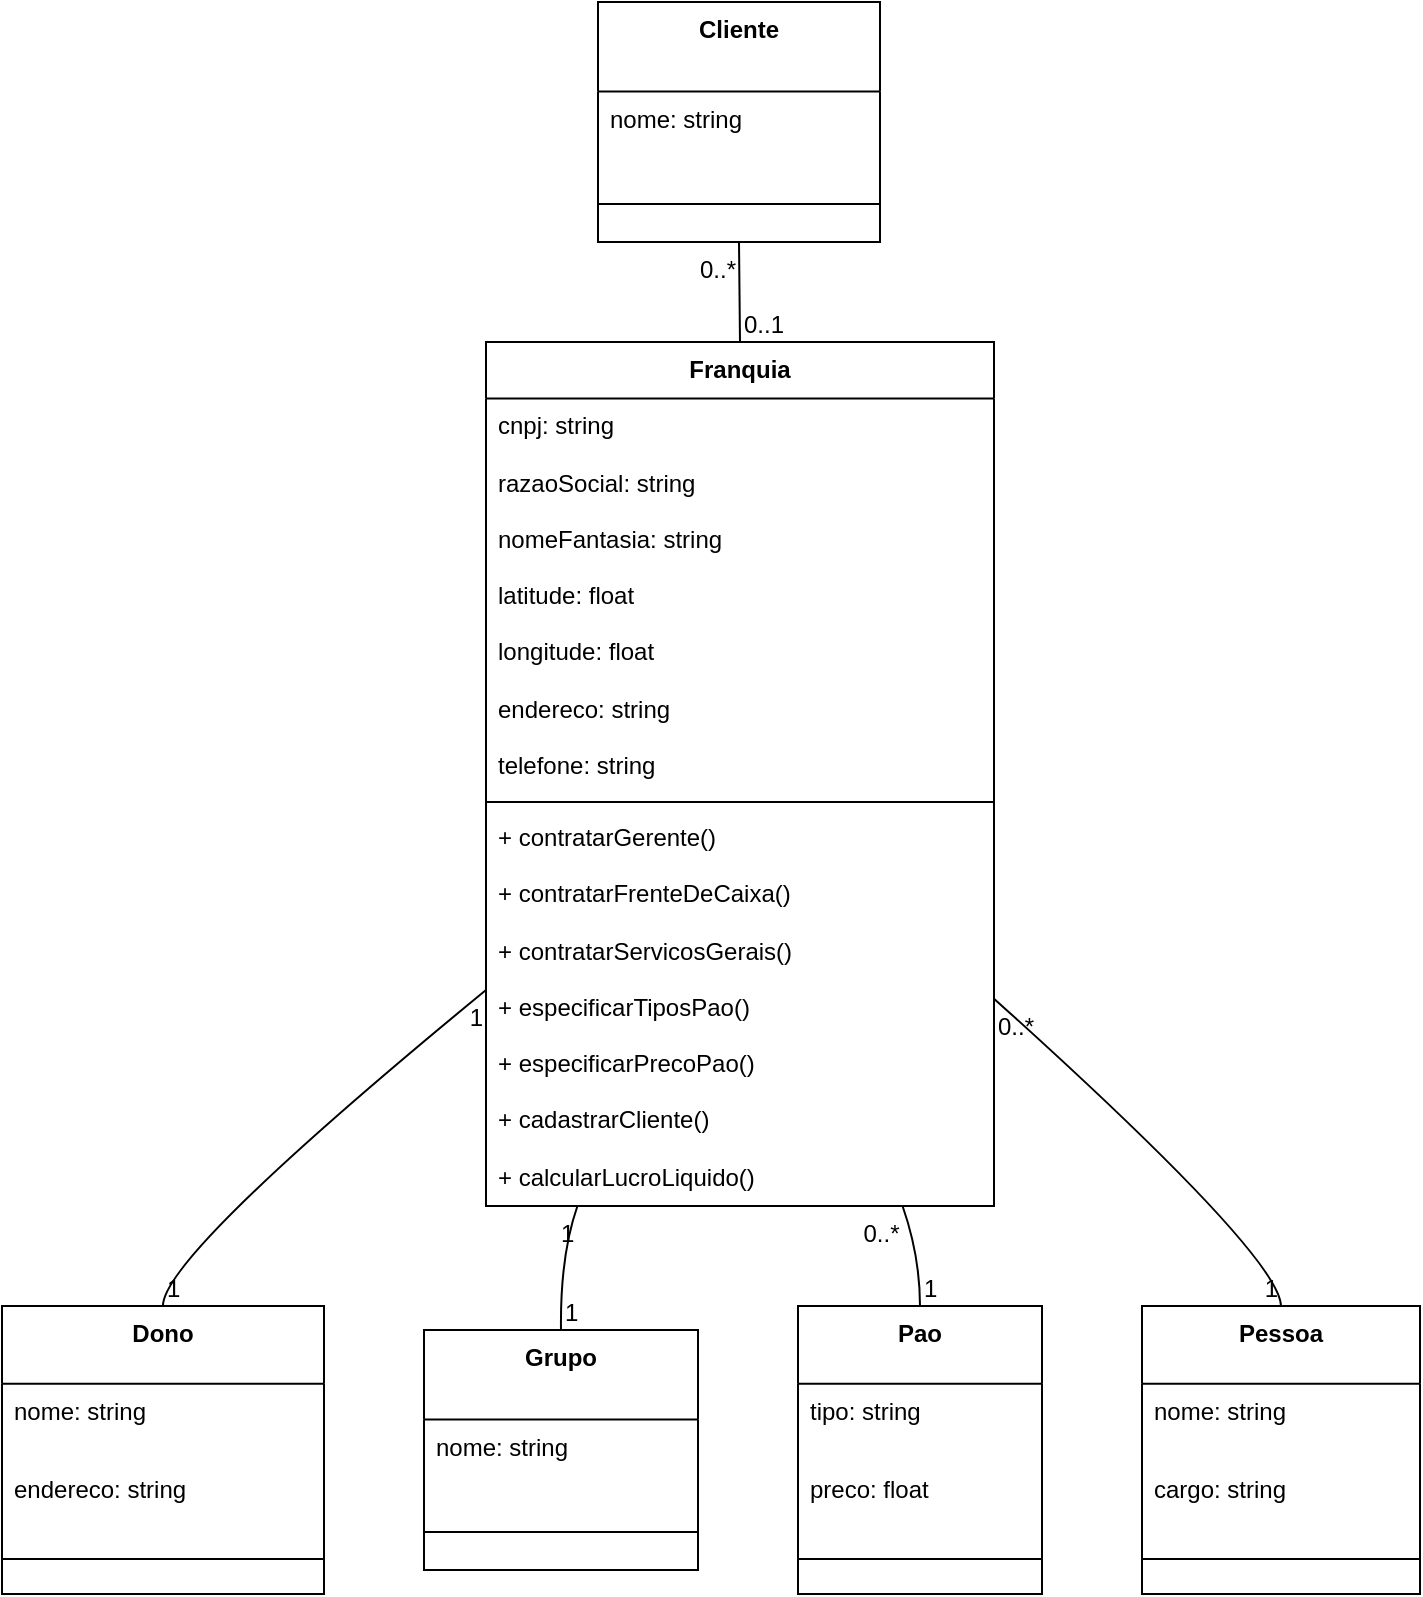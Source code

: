 <mxfile version="26.0.16">
  <diagram name="Página-1" id="nb6WnDY1xsW9HN1ucXLA">
    <mxGraphModel>
      <root>
        <mxCell id="0" />
        <mxCell id="1" parent="0" />
        <mxCell id="2" value="Franquia" style="swimlane;fontStyle=1;align=center;verticalAlign=top;childLayout=stackLayout;horizontal=1;startSize=28.267;horizontalStack=0;resizeParent=1;resizeParentMax=0;resizeLast=0;collapsible=0;marginBottom=0;" vertex="1" parent="1">
          <mxGeometry x="250" y="178" width="254" height="432" as="geometry" />
        </mxCell>
        <mxCell id="3" value="cnpj: string" style="text;strokeColor=none;fillColor=none;align=left;verticalAlign=top;spacingLeft=4;spacingRight=4;overflow=hidden;rotatable=0;points=[[0,0.5],[1,0.5]];portConstraint=eastwest;" vertex="1" parent="2">
          <mxGeometry y="28" width="254" height="28" as="geometry" />
        </mxCell>
        <mxCell id="4" value="razaoSocial: string" style="text;strokeColor=none;fillColor=none;align=left;verticalAlign=top;spacingLeft=4;spacingRight=4;overflow=hidden;rotatable=0;points=[[0,0.5],[1,0.5]];portConstraint=eastwest;" vertex="1" parent="2">
          <mxGeometry y="57" width="254" height="28" as="geometry" />
        </mxCell>
        <mxCell id="5" value="nomeFantasia: string" style="text;strokeColor=none;fillColor=none;align=left;verticalAlign=top;spacingLeft=4;spacingRight=4;overflow=hidden;rotatable=0;points=[[0,0.5],[1,0.5]];portConstraint=eastwest;" vertex="1" parent="2">
          <mxGeometry y="85" width="254" height="28" as="geometry" />
        </mxCell>
        <mxCell id="6" value="latitude: float" style="text;strokeColor=none;fillColor=none;align=left;verticalAlign=top;spacingLeft=4;spacingRight=4;overflow=hidden;rotatable=0;points=[[0,0.5],[1,0.5]];portConstraint=eastwest;" vertex="1" parent="2">
          <mxGeometry y="113" width="254" height="28" as="geometry" />
        </mxCell>
        <mxCell id="7" value="longitude: float" style="text;strokeColor=none;fillColor=none;align=left;verticalAlign=top;spacingLeft=4;spacingRight=4;overflow=hidden;rotatable=0;points=[[0,0.5],[1,0.5]];portConstraint=eastwest;" vertex="1" parent="2">
          <mxGeometry y="141" width="254" height="28" as="geometry" />
        </mxCell>
        <mxCell id="8" value="endereco: string" style="text;strokeColor=none;fillColor=none;align=left;verticalAlign=top;spacingLeft=4;spacingRight=4;overflow=hidden;rotatable=0;points=[[0,0.5],[1,0.5]];portConstraint=eastwest;" vertex="1" parent="2">
          <mxGeometry y="170" width="254" height="28" as="geometry" />
        </mxCell>
        <mxCell id="9" value="telefone: string" style="text;strokeColor=none;fillColor=none;align=left;verticalAlign=top;spacingLeft=4;spacingRight=4;overflow=hidden;rotatable=0;points=[[0,0.5],[1,0.5]];portConstraint=eastwest;" vertex="1" parent="2">
          <mxGeometry y="198" width="254" height="28" as="geometry" />
        </mxCell>
        <mxCell id="10" style="line;strokeWidth=1;fillColor=none;align=left;verticalAlign=middle;spacingTop=-1;spacingLeft=3;spacingRight=3;rotatable=0;labelPosition=right;points=[];portConstraint=eastwest;strokeColor=inherit;" vertex="1" parent="2">
          <mxGeometry y="226" width="254" height="8" as="geometry" />
        </mxCell>
        <mxCell id="11" value="+ contratarGerente()" style="text;strokeColor=none;fillColor=none;align=left;verticalAlign=top;spacingLeft=4;spacingRight=4;overflow=hidden;rotatable=0;points=[[0,0.5],[1,0.5]];portConstraint=eastwest;" vertex="1" parent="2">
          <mxGeometry y="234" width="254" height="28" as="geometry" />
        </mxCell>
        <mxCell id="12" value="+ contratarFrenteDeCaixa()" style="text;strokeColor=none;fillColor=none;align=left;verticalAlign=top;spacingLeft=4;spacingRight=4;overflow=hidden;rotatable=0;points=[[0,0.5],[1,0.5]];portConstraint=eastwest;" vertex="1" parent="2">
          <mxGeometry y="262" width="254" height="28" as="geometry" />
        </mxCell>
        <mxCell id="13" value="+ contratarServicosGerais()" style="text;strokeColor=none;fillColor=none;align=left;verticalAlign=top;spacingLeft=4;spacingRight=4;overflow=hidden;rotatable=0;points=[[0,0.5],[1,0.5]];portConstraint=eastwest;" vertex="1" parent="2">
          <mxGeometry y="291" width="254" height="28" as="geometry" />
        </mxCell>
        <mxCell id="14" value="+ especificarTiposPao()" style="text;strokeColor=none;fillColor=none;align=left;verticalAlign=top;spacingLeft=4;spacingRight=4;overflow=hidden;rotatable=0;points=[[0,0.5],[1,0.5]];portConstraint=eastwest;" vertex="1" parent="2">
          <mxGeometry y="319" width="254" height="28" as="geometry" />
        </mxCell>
        <mxCell id="15" value="+ especificarPrecoPao()" style="text;strokeColor=none;fillColor=none;align=left;verticalAlign=top;spacingLeft=4;spacingRight=4;overflow=hidden;rotatable=0;points=[[0,0.5],[1,0.5]];portConstraint=eastwest;" vertex="1" parent="2">
          <mxGeometry y="347" width="254" height="28" as="geometry" />
        </mxCell>
        <mxCell id="16" value="+ cadastrarCliente()" style="text;strokeColor=none;fillColor=none;align=left;verticalAlign=top;spacingLeft=4;spacingRight=4;overflow=hidden;rotatable=0;points=[[0,0.5],[1,0.5]];portConstraint=eastwest;" vertex="1" parent="2">
          <mxGeometry y="375" width="254" height="28" as="geometry" />
        </mxCell>
        <mxCell id="17" value="+ calcularLucroLiquido()" style="text;strokeColor=none;fillColor=none;align=left;verticalAlign=top;spacingLeft=4;spacingRight=4;overflow=hidden;rotatable=0;points=[[0,0.5],[1,0.5]];portConstraint=eastwest;" vertex="1" parent="2">
          <mxGeometry y="404" width="254" height="28" as="geometry" />
        </mxCell>
        <mxCell id="18" value="Pessoa" style="swimlane;fontStyle=1;align=center;verticalAlign=top;childLayout=stackLayout;horizontal=1;startSize=38.857;horizontalStack=0;resizeParent=1;resizeParentMax=0;resizeLast=0;collapsible=0;marginBottom=0;" vertex="1" parent="1">
          <mxGeometry x="578" y="660" width="139" height="144" as="geometry" />
        </mxCell>
        <mxCell id="19" value="nome: string" style="text;strokeColor=none;fillColor=none;align=left;verticalAlign=top;spacingLeft=4;spacingRight=4;overflow=hidden;rotatable=0;points=[[0,0.5],[1,0.5]];portConstraint=eastwest;" vertex="1" parent="18">
          <mxGeometry y="39" width="139" height="39" as="geometry" />
        </mxCell>
        <mxCell id="20" value="cargo: string" style="text;strokeColor=none;fillColor=none;align=left;verticalAlign=top;spacingLeft=4;spacingRight=4;overflow=hidden;rotatable=0;points=[[0,0.5],[1,0.5]];portConstraint=eastwest;" vertex="1" parent="18">
          <mxGeometry y="78" width="139" height="39" as="geometry" />
        </mxCell>
        <mxCell id="21" style="line;strokeWidth=1;fillColor=none;align=left;verticalAlign=middle;spacingTop=-1;spacingLeft=3;spacingRight=3;rotatable=0;labelPosition=right;points=[];portConstraint=eastwest;strokeColor=inherit;" vertex="1" parent="18">
          <mxGeometry y="117" width="139" height="19" as="geometry" />
        </mxCell>
        <mxCell id="22" value="Dono" style="swimlane;fontStyle=1;align=center;verticalAlign=top;childLayout=stackLayout;horizontal=1;startSize=38.857;horizontalStack=0;resizeParent=1;resizeParentMax=0;resizeLast=0;collapsible=0;marginBottom=0;" vertex="1" parent="1">
          <mxGeometry x="8" y="660" width="161" height="144" as="geometry" />
        </mxCell>
        <mxCell id="23" value="nome: string" style="text;strokeColor=none;fillColor=none;align=left;verticalAlign=top;spacingLeft=4;spacingRight=4;overflow=hidden;rotatable=0;points=[[0,0.5],[1,0.5]];portConstraint=eastwest;" vertex="1" parent="22">
          <mxGeometry y="39" width="161" height="39" as="geometry" />
        </mxCell>
        <mxCell id="24" value="endereco: string" style="text;strokeColor=none;fillColor=none;align=left;verticalAlign=top;spacingLeft=4;spacingRight=4;overflow=hidden;rotatable=0;points=[[0,0.5],[1,0.5]];portConstraint=eastwest;" vertex="1" parent="22">
          <mxGeometry y="78" width="161" height="39" as="geometry" />
        </mxCell>
        <mxCell id="25" style="line;strokeWidth=1;fillColor=none;align=left;verticalAlign=middle;spacingTop=-1;spacingLeft=3;spacingRight=3;rotatable=0;labelPosition=right;points=[];portConstraint=eastwest;strokeColor=inherit;" vertex="1" parent="22">
          <mxGeometry y="117" width="161" height="19" as="geometry" />
        </mxCell>
        <mxCell id="26" value="Grupo" style="swimlane;fontStyle=1;align=center;verticalAlign=top;childLayout=stackLayout;horizontal=1;startSize=44.8;horizontalStack=0;resizeParent=1;resizeParentMax=0;resizeLast=0;collapsible=0;marginBottom=0;" vertex="1" parent="1">
          <mxGeometry x="219" y="672" width="137" height="120" as="geometry" />
        </mxCell>
        <mxCell id="27" value="nome: string" style="text;strokeColor=none;fillColor=none;align=left;verticalAlign=top;spacingLeft=4;spacingRight=4;overflow=hidden;rotatable=0;points=[[0,0.5],[1,0.5]];portConstraint=eastwest;" vertex="1" parent="26">
          <mxGeometry y="45" width="137" height="45" as="geometry" />
        </mxCell>
        <mxCell id="28" style="line;strokeWidth=1;fillColor=none;align=left;verticalAlign=middle;spacingTop=-1;spacingLeft=3;spacingRight=3;rotatable=0;labelPosition=right;points=[];portConstraint=eastwest;strokeColor=inherit;" vertex="1" parent="26">
          <mxGeometry y="90" width="137" height="22" as="geometry" />
        </mxCell>
        <mxCell id="29" value="Pao" style="swimlane;fontStyle=1;align=center;verticalAlign=top;childLayout=stackLayout;horizontal=1;startSize=38.857;horizontalStack=0;resizeParent=1;resizeParentMax=0;resizeLast=0;collapsible=0;marginBottom=0;" vertex="1" parent="1">
          <mxGeometry x="406" y="660" width="122" height="144" as="geometry" />
        </mxCell>
        <mxCell id="30" value="tipo: string" style="text;strokeColor=none;fillColor=none;align=left;verticalAlign=top;spacingLeft=4;spacingRight=4;overflow=hidden;rotatable=0;points=[[0,0.5],[1,0.5]];portConstraint=eastwest;" vertex="1" parent="29">
          <mxGeometry y="39" width="122" height="39" as="geometry" />
        </mxCell>
        <mxCell id="31" value="preco: float" style="text;strokeColor=none;fillColor=none;align=left;verticalAlign=top;spacingLeft=4;spacingRight=4;overflow=hidden;rotatable=0;points=[[0,0.5],[1,0.5]];portConstraint=eastwest;" vertex="1" parent="29">
          <mxGeometry y="78" width="122" height="39" as="geometry" />
        </mxCell>
        <mxCell id="32" style="line;strokeWidth=1;fillColor=none;align=left;verticalAlign=middle;spacingTop=-1;spacingLeft=3;spacingRight=3;rotatable=0;labelPosition=right;points=[];portConstraint=eastwest;strokeColor=inherit;" vertex="1" parent="29">
          <mxGeometry y="117" width="122" height="19" as="geometry" />
        </mxCell>
        <mxCell id="33" value="Cliente" style="swimlane;fontStyle=1;align=center;verticalAlign=top;childLayout=stackLayout;horizontal=1;startSize=44.8;horizontalStack=0;resizeParent=1;resizeParentMax=0;resizeLast=0;collapsible=0;marginBottom=0;" vertex="1" parent="1">
          <mxGeometry x="306" y="8" width="141" height="120" as="geometry" />
        </mxCell>
        <mxCell id="34" value="nome: string" style="text;strokeColor=none;fillColor=none;align=left;verticalAlign=top;spacingLeft=4;spacingRight=4;overflow=hidden;rotatable=0;points=[[0,0.5],[1,0.5]];portConstraint=eastwest;" vertex="1" parent="33">
          <mxGeometry y="45" width="141" height="45" as="geometry" />
        </mxCell>
        <mxCell id="35" style="line;strokeWidth=1;fillColor=none;align=left;verticalAlign=middle;spacingTop=-1;spacingLeft=3;spacingRight=3;rotatable=0;labelPosition=right;points=[];portConstraint=eastwest;strokeColor=inherit;" vertex="1" parent="33">
          <mxGeometry y="90" width="141" height="22" as="geometry" />
        </mxCell>
        <mxCell id="36" value="" style="curved=1;startArrow=none;endArrow=none;exitX=0;exitY=0.75;entryX=0.5;entryY=0;" edge="1" parent="1" source="2" target="22">
          <mxGeometry relative="1" as="geometry">
            <Array as="points">
              <mxPoint x="88" y="635" />
            </Array>
          </mxGeometry>
        </mxCell>
        <mxCell id="37" value="1" style="edgeLabel;resizable=0;labelBackgroundColor=none;fontSize=12;align=right;verticalAlign=top;" vertex="1" parent="36">
          <mxGeometry x="-1" relative="1" as="geometry" />
        </mxCell>
        <mxCell id="38" value="1" style="edgeLabel;resizable=0;labelBackgroundColor=none;fontSize=12;align=left;verticalAlign=bottom;" vertex="1" parent="36">
          <mxGeometry x="1" relative="1" as="geometry" />
        </mxCell>
        <mxCell id="39" value="" style="curved=1;startArrow=none;endArrow=none;exitX=0.18;exitY=1;entryX=0.5;entryY=0;" edge="1" parent="1" source="2" target="26">
          <mxGeometry relative="1" as="geometry">
            <Array as="points">
              <mxPoint x="287" y="635" />
            </Array>
          </mxGeometry>
        </mxCell>
        <mxCell id="40" value="1" style="edgeLabel;resizable=0;labelBackgroundColor=none;fontSize=12;align=right;verticalAlign=top;" vertex="1" parent="39">
          <mxGeometry x="-1" relative="1" as="geometry" />
        </mxCell>
        <mxCell id="41" value="1" style="edgeLabel;resizable=0;labelBackgroundColor=none;fontSize=12;align=left;verticalAlign=bottom;" vertex="1" parent="39">
          <mxGeometry x="1" relative="1" as="geometry" />
        </mxCell>
        <mxCell id="42" value="" style="curved=1;startArrow=none;endArrow=none;exitX=0.82;exitY=1;entryX=0.5;entryY=0;" edge="1" parent="1" source="2" target="29">
          <mxGeometry relative="1" as="geometry">
            <Array as="points">
              <mxPoint x="467" y="635" />
            </Array>
          </mxGeometry>
        </mxCell>
        <mxCell id="43" value="0..*" style="edgeLabel;resizable=0;labelBackgroundColor=none;fontSize=12;align=right;verticalAlign=top;" vertex="1" parent="42">
          <mxGeometry x="-1" relative="1" as="geometry" />
        </mxCell>
        <mxCell id="44" value="1" style="edgeLabel;resizable=0;labelBackgroundColor=none;fontSize=12;align=left;verticalAlign=bottom;" vertex="1" parent="42">
          <mxGeometry x="1" relative="1" as="geometry" />
        </mxCell>
        <mxCell id="45" value="" style="curved=1;startArrow=none;endArrow=none;exitX=1;exitY=0.76;entryX=0.5;entryY=0;" edge="1" parent="1" source="2" target="18">
          <mxGeometry relative="1" as="geometry">
            <Array as="points">
              <mxPoint x="647" y="635" />
            </Array>
          </mxGeometry>
        </mxCell>
        <mxCell id="46" value="0..*" style="edgeLabel;resizable=0;labelBackgroundColor=none;fontSize=12;align=left;verticalAlign=top;" vertex="1" parent="45">
          <mxGeometry x="-1" relative="1" as="geometry" />
        </mxCell>
        <mxCell id="47" value="1" style="edgeLabel;resizable=0;labelBackgroundColor=none;fontSize=12;align=right;verticalAlign=bottom;" vertex="1" parent="45">
          <mxGeometry x="1" relative="1" as="geometry" />
        </mxCell>
        <mxCell id="48" value="" style="curved=1;startArrow=none;endArrow=none;exitX=0.5;exitY=1;entryX=0.5;entryY=0;" edge="1" parent="1" source="33" target="2">
          <mxGeometry relative="1" as="geometry">
            <Array as="points" />
          </mxGeometry>
        </mxCell>
        <mxCell id="49" value="0..*" style="edgeLabel;resizable=0;labelBackgroundColor=none;fontSize=12;align=right;verticalAlign=top;" vertex="1" parent="48">
          <mxGeometry x="-1" relative="1" as="geometry" />
        </mxCell>
        <mxCell id="50" value="0..1" style="edgeLabel;resizable=0;labelBackgroundColor=none;fontSize=12;align=left;verticalAlign=bottom;" vertex="1" parent="48">
          <mxGeometry x="1" relative="1" as="geometry" />
        </mxCell>
      </root>
    </mxGraphModel>
  </diagram>
</mxfile>
